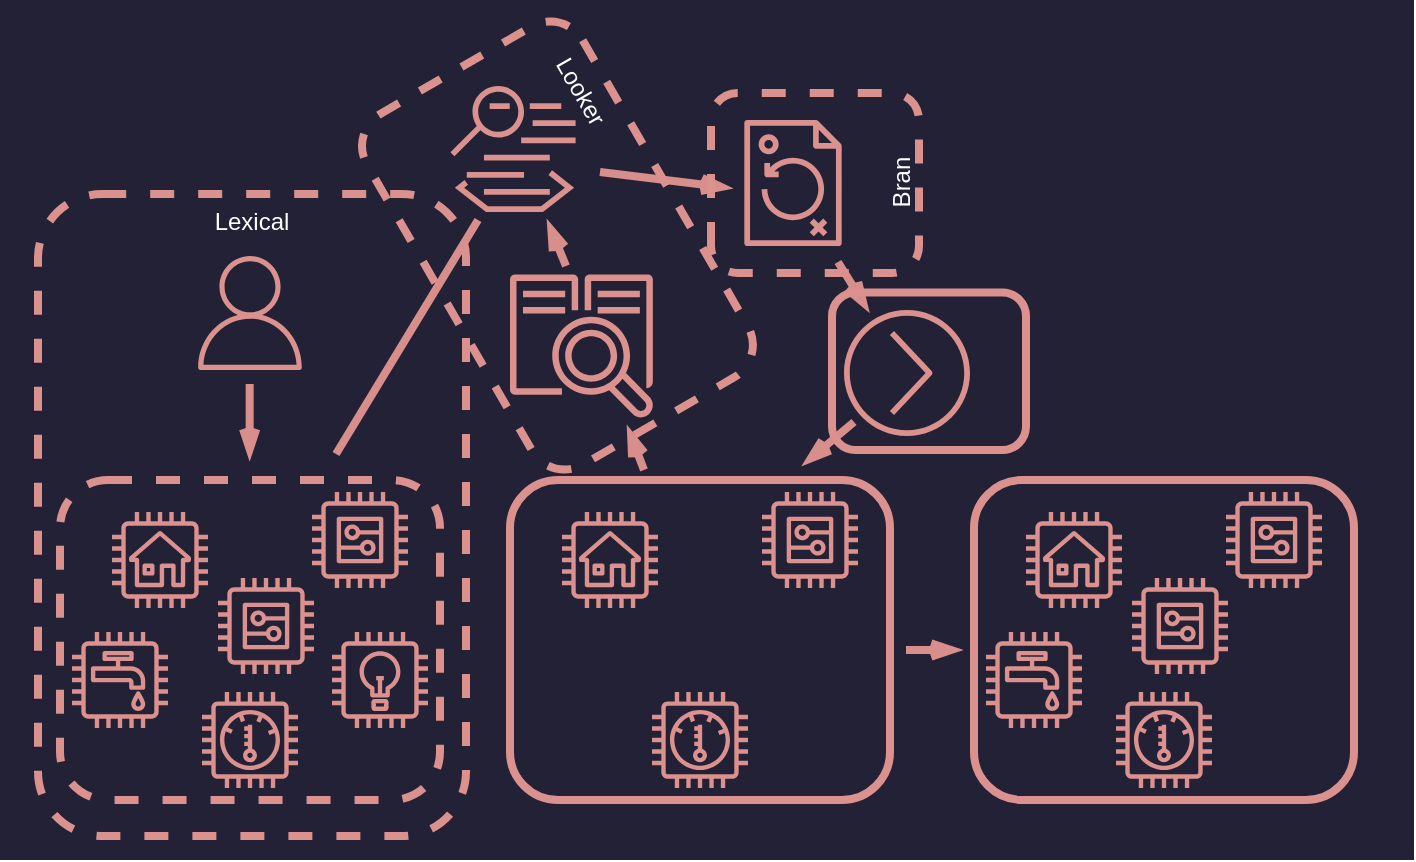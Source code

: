 <mxfile version="22.1.21" type="device">
  <diagram name="Page-1" id="ew7vi9b7o_5ddHdVxSJt">
    <mxGraphModel dx="986" dy="626" grid="0" gridSize="10" guides="1" tooltips="1" connect="1" arrows="1" fold="1" page="1" pageScale="1" pageWidth="850" pageHeight="1100" math="0" shadow="0">
      <root>
        <mxCell id="0" />
        <mxCell id="1" parent="0" />
        <mxCell id="D8u4EcH5o9218SHO7Xat-1" value="" style="group;fillColor=#232136;strokeColor=#232136;strokeWidth=60;container=0;" parent="1" vertex="1" connectable="0">
          <mxGeometry x="91" y="262" width="647" height="370" as="geometry" />
        </mxCell>
        <mxCell id="D8u4EcH5o9218SHO7Xat-2" value="" style="sketch=0;outlineConnect=0;fontColor=#232F3E;gradientColor=none;fillColor=#DB918D;strokeColor=none;dashed=0;verticalLabelPosition=bottom;verticalAlign=top;align=center;html=1;fontSize=12;fontStyle=0;aspect=fixed;pointerEvents=1;shape=mxgraph.aws4.user;container=0;fillStyle=auto;" parent="1" vertex="1">
          <mxGeometry x="157.5" y="360" width="57" height="57" as="geometry" />
        </mxCell>
        <mxCell id="D8u4EcH5o9218SHO7Xat-3" value="" style="endArrow=openThin;html=1;rounded=0;labelBackgroundColor=default;strokeColor=#D88F8C;strokeWidth=4;align=center;verticalAlign=middle;fontFamily=Helvetica;fontSize=11;fontColor=default;shape=connector;endFill=0;" parent="1" edge="1">
          <mxGeometry width="50" height="50" relative="1" as="geometry">
            <mxPoint x="185.83" y="424" as="sourcePoint" />
            <mxPoint x="185.83" y="461" as="targetPoint" />
          </mxGeometry>
        </mxCell>
        <mxCell id="D8u4EcH5o9218SHO7Xat-4" value="" style="endArrow=none;html=1;rounded=0;labelBackgroundColor=default;strokeColor=#D88F8C;strokeWidth=4;align=center;verticalAlign=middle;fontFamily=Helvetica;fontSize=11;fontColor=default;shape=connector;" parent="1" edge="1">
          <mxGeometry width="50" height="50" relative="1" as="geometry">
            <mxPoint x="229" y="459" as="sourcePoint" />
            <mxPoint x="300" y="342" as="targetPoint" />
          </mxGeometry>
        </mxCell>
        <mxCell id="D8u4EcH5o9218SHO7Xat-5" value="" style="sketch=0;outlineConnect=0;fontColor=#232F3E;gradientColor=none;fillColor=#DB918D;strokeColor=#DB918D;dashed=0;verticalLabelPosition=bottom;verticalAlign=top;align=center;html=1;fontSize=12;fontStyle=0;aspect=fixed;pointerEvents=1;shape=mxgraph.aws4.action;fontFamily=Helvetica;container=0;rotation=0;" parent="1" vertex="1">
          <mxGeometry x="483" y="387" width="63" height="63" as="geometry" />
        </mxCell>
        <mxCell id="D8u4EcH5o9218SHO7Xat-6" value="" style="endArrow=openThin;html=1;rounded=0;labelBackgroundColor=default;strokeColor=#D88F8C;strokeWidth=4;align=center;verticalAlign=middle;fontFamily=Helvetica;fontSize=11;fontColor=default;shape=connector;endFill=0;" parent="1" edge="1">
          <mxGeometry width="50" height="50" relative="1" as="geometry">
            <mxPoint x="344" y="365" as="sourcePoint" />
            <mxPoint x="335" y="343" as="targetPoint" />
          </mxGeometry>
        </mxCell>
        <mxCell id="D8u4EcH5o9218SHO7Xat-7" value="" style="sketch=0;outlineConnect=0;fontColor=#232F3E;gradientColor=none;fillColor=#DB918D;strokeColor=none;dashed=0;verticalLabelPosition=bottom;verticalAlign=top;align=center;html=1;fontSize=12;fontStyle=0;aspect=fixed;shape=mxgraph.aws4.application_discovery_service_aws_agentless_collector;rotation=0;container=0;" parent="1" vertex="1">
          <mxGeometry x="316" y="369" width="72" height="72" as="geometry" />
        </mxCell>
        <mxCell id="D8u4EcH5o9218SHO7Xat-8" value="" style="sketch=0;outlineConnect=0;fontColor=#232F3E;gradientColor=none;fillColor=#DB918D;strokeColor=none;dashed=0;verticalLabelPosition=bottom;verticalAlign=top;align=center;html=1;fontSize=12;fontStyle=0;aspect=fixed;shape=mxgraph.aws4.mainframe_modernization_analyzer;rotation=0;container=0;" parent="1" vertex="1">
          <mxGeometry x="286" y="275" width="63" height="63" as="geometry" />
        </mxCell>
        <mxCell id="D8u4EcH5o9218SHO7Xat-9" value="" style="sketch=0;outlineConnect=0;fontColor=#232F3E;gradientColor=none;fillColor=#DB918D;strokeColor=#DB918D;dashed=0;verticalLabelPosition=bottom;verticalAlign=top;align=center;html=1;fontSize=12;fontStyle=0;aspect=fixed;pointerEvents=1;shape=mxgraph.aws4.backup_plan;fontFamily=Helvetica;container=0;rotation=0;" parent="1" vertex="1">
          <mxGeometry x="426" y="292" width="63" height="63" as="geometry" />
        </mxCell>
        <mxCell id="D8u4EcH5o9218SHO7Xat-10" value="" style="endArrow=openThin;html=1;rounded=0;labelBackgroundColor=default;strokeColor=#D88F8C;strokeWidth=4;align=center;verticalAlign=middle;fontFamily=Helvetica;fontSize=11;fontColor=default;shape=connector;endFill=0;" parent="1" edge="1">
          <mxGeometry width="50" height="50" relative="1" as="geometry">
            <mxPoint x="383" y="467" as="sourcePoint" />
            <mxPoint x="375" y="446" as="targetPoint" />
          </mxGeometry>
        </mxCell>
        <mxCell id="D8u4EcH5o9218SHO7Xat-11" value="" style="endArrow=none;html=1;rounded=0;labelBackgroundColor=default;strokeColor=#D88F8C;strokeWidth=4;align=center;verticalAlign=middle;fontFamily=Helvetica;fontSize=11;fontColor=default;shape=connector;endFill=0;startArrow=openThin;startFill=0;" parent="1" edge="1">
          <mxGeometry width="50" height="50" relative="1" as="geometry">
            <mxPoint x="426" y="326" as="sourcePoint" />
            <mxPoint x="361" y="318" as="targetPoint" />
          </mxGeometry>
        </mxCell>
        <mxCell id="D8u4EcH5o9218SHO7Xat-12" value="" style="endArrow=none;html=1;rounded=0;labelBackgroundColor=default;strokeColor=#D88F8C;strokeWidth=4;align=center;verticalAlign=middle;fontFamily=Helvetica;fontSize=11;fontColor=default;shape=connector;startArrow=openThin;startFill=0;" parent="1" source="D8u4EcH5o9218SHO7Xat-5" edge="1">
          <mxGeometry width="50" height="50" relative="1" as="geometry">
            <mxPoint x="514" y="378" as="sourcePoint" />
            <mxPoint x="480" y="363" as="targetPoint" />
          </mxGeometry>
        </mxCell>
        <mxCell id="D8u4EcH5o9218SHO7Xat-13" value="" style="endArrow=openThin;html=1;rounded=0;labelBackgroundColor=default;strokeColor=#D88F8C;strokeWidth=4;align=center;verticalAlign=middle;fontFamily=Helvetica;fontSize=11;fontColor=default;shape=connector;endFill=0;" parent="1" edge="1">
          <mxGeometry width="50" height="50" relative="1" as="geometry">
            <mxPoint x="514" y="557" as="sourcePoint" />
            <mxPoint x="541" y="557" as="targetPoint" />
          </mxGeometry>
        </mxCell>
        <mxCell id="D8u4EcH5o9218SHO7Xat-14" value="" style="endArrow=none;html=1;rounded=0;labelBackgroundColor=default;strokeColor=#D88F8C;strokeWidth=4;align=center;verticalAlign=middle;fontFamily=Helvetica;fontSize=11;fontColor=default;shape=connector;startArrow=openThin;startFill=0;" parent="1" edge="1">
          <mxGeometry width="50" height="50" relative="1" as="geometry">
            <mxPoint x="463" y="464" as="sourcePoint" />
            <mxPoint x="488" y="443" as="targetPoint" />
          </mxGeometry>
        </mxCell>
        <mxCell id="D8u4EcH5o9218SHO7Xat-15" value="" style="group;strokeColor=#DB918D;rounded=1;strokeWidth=4;container=0;" parent="1" vertex="1" connectable="0">
          <mxGeometry x="316" y="472" width="190" height="160" as="geometry" />
        </mxCell>
        <mxCell id="D8u4EcH5o9218SHO7Xat-16" value="" style="sketch=0;outlineConnect=0;fontColor=#232F3E;gradientColor=none;strokeColor=#DB918D;fillColor=none;dashed=0;verticalLabelPosition=bottom;verticalAlign=top;align=center;html=1;fontSize=12;fontStyle=0;aspect=fixed;shape=mxgraph.aws4.resourceIcon;resIcon=mxgraph.aws4.house;fontFamily=Helvetica;container=0;" parent="1" vertex="1">
          <mxGeometry x="336" y="482" width="60" height="60" as="geometry" />
        </mxCell>
        <mxCell id="D8u4EcH5o9218SHO7Xat-17" value="" style="sketch=0;outlineConnect=0;fontColor=#232F3E;gradientColor=none;strokeColor=#DB918D;fillColor=none;dashed=0;verticalLabelPosition=bottom;verticalAlign=top;align=center;html=1;fontSize=12;fontStyle=0;aspect=fixed;shape=mxgraph.aws4.resourceIcon;resIcon=mxgraph.aws4.thermostat;fontFamily=Helvetica;container=0;" parent="1" vertex="1">
          <mxGeometry x="381" y="572" width="60" height="60" as="geometry" />
        </mxCell>
        <mxCell id="D8u4EcH5o9218SHO7Xat-18" value="" style="sketch=0;outlineConnect=0;fontColor=#232F3E;gradientColor=none;strokeColor=#DB918D;fillColor=none;dashed=0;verticalLabelPosition=bottom;verticalAlign=top;align=center;html=1;fontSize=12;fontStyle=0;aspect=fixed;shape=mxgraph.aws4.resourceIcon;resIcon=mxgraph.aws4.generic;fontFamily=Helvetica;container=0;" parent="1" vertex="1">
          <mxGeometry x="436" y="472" width="60" height="60" as="geometry" />
        </mxCell>
        <mxCell id="D8u4EcH5o9218SHO7Xat-19" value="" style="group;strokeColor=#DB918D;rounded=1;strokeWidth=4;container=0;dashed=1;" parent="1" vertex="1" connectable="0">
          <mxGeometry x="91" y="472" width="190" height="160" as="geometry" />
        </mxCell>
        <mxCell id="D8u4EcH5o9218SHO7Xat-20" value="" style="sketch=0;outlineConnect=0;fontColor=#232F3E;gradientColor=none;strokeColor=#DB918D;fillColor=none;dashed=0;verticalLabelPosition=bottom;verticalAlign=top;align=center;html=1;fontSize=12;fontStyle=0;aspect=fixed;shape=mxgraph.aws4.resourceIcon;resIcon=mxgraph.aws4.lightbulb;fontFamily=Helvetica;container=0;" parent="1" vertex="1">
          <mxGeometry x="221" y="542" width="60" height="60" as="geometry" />
        </mxCell>
        <mxCell id="D8u4EcH5o9218SHO7Xat-21" value="" style="sketch=0;outlineConnect=0;fontColor=#232F3E;gradientColor=none;strokeColor=#DB918D;fillColor=none;dashed=0;verticalLabelPosition=bottom;verticalAlign=top;align=center;html=1;fontSize=12;fontStyle=0;aspect=fixed;shape=mxgraph.aws4.resourceIcon;resIcon=mxgraph.aws4.house;fontFamily=Helvetica;container=0;" parent="1" vertex="1">
          <mxGeometry x="111" y="482" width="60" height="60" as="geometry" />
        </mxCell>
        <mxCell id="D8u4EcH5o9218SHO7Xat-22" value="" style="sketch=0;outlineConnect=0;fontColor=#232F3E;gradientColor=none;strokeColor=#DB918D;fillColor=none;dashed=0;verticalLabelPosition=bottom;verticalAlign=top;align=center;html=1;fontSize=12;fontStyle=0;aspect=fixed;shape=mxgraph.aws4.resourceIcon;resIcon=mxgraph.aws4.thermostat;fontFamily=Helvetica;container=0;" parent="1" vertex="1">
          <mxGeometry x="156" y="572" width="60" height="60" as="geometry" />
        </mxCell>
        <mxCell id="D8u4EcH5o9218SHO7Xat-23" value="" style="sketch=0;outlineConnect=0;fontColor=#232F3E;gradientColor=none;strokeColor=#DB918D;fillColor=none;dashed=0;verticalLabelPosition=bottom;verticalAlign=top;align=center;html=1;fontSize=12;fontStyle=0;aspect=fixed;shape=mxgraph.aws4.resourceIcon;resIcon=mxgraph.aws4.generic;fontFamily=Helvetica;container=0;" parent="1" vertex="1">
          <mxGeometry x="211" y="472" width="60" height="60" as="geometry" />
        </mxCell>
        <mxCell id="D8u4EcH5o9218SHO7Xat-24" value="" style="sketch=0;outlineConnect=0;fontColor=#232F3E;gradientColor=none;strokeColor=#DB918D;fillColor=none;dashed=0;verticalLabelPosition=bottom;verticalAlign=top;align=center;html=1;fontSize=12;fontStyle=0;aspect=fixed;shape=mxgraph.aws4.resourceIcon;resIcon=mxgraph.aws4.utility;fontFamily=Helvetica;container=0;" parent="1" vertex="1">
          <mxGeometry x="91" y="542" width="60" height="60" as="geometry" />
        </mxCell>
        <mxCell id="D8u4EcH5o9218SHO7Xat-25" value="" style="sketch=0;outlineConnect=0;fontColor=#232F3E;gradientColor=none;strokeColor=#DB918D;fillColor=none;dashed=0;verticalLabelPosition=bottom;verticalAlign=top;align=center;html=1;fontSize=12;fontStyle=0;aspect=fixed;shape=mxgraph.aws4.resourceIcon;resIcon=mxgraph.aws4.generic;fontFamily=Helvetica;container=0;" parent="1" vertex="1">
          <mxGeometry x="164" y="515" width="60" height="60" as="geometry" />
        </mxCell>
        <mxCell id="D8u4EcH5o9218SHO7Xat-26" value="" style="group;strokeColor=#DB918D;rounded=1;strokeWidth=4;container=0;" parent="1" vertex="1" connectable="0">
          <mxGeometry x="548" y="472" width="190" height="160" as="geometry" />
        </mxCell>
        <mxCell id="D8u4EcH5o9218SHO7Xat-27" value="" style="sketch=0;outlineConnect=0;fontColor=#232F3E;gradientColor=none;strokeColor=#DB918D;fillColor=none;dashed=0;verticalLabelPosition=bottom;verticalAlign=top;align=center;html=1;fontSize=12;fontStyle=0;aspect=fixed;shape=mxgraph.aws4.resourceIcon;resIcon=mxgraph.aws4.house;fontFamily=Helvetica;container=0;" parent="1" vertex="1">
          <mxGeometry x="568" y="482" width="60" height="60" as="geometry" />
        </mxCell>
        <mxCell id="D8u4EcH5o9218SHO7Xat-28" value="" style="sketch=0;outlineConnect=0;fontColor=#232F3E;gradientColor=none;strokeColor=#DB918D;fillColor=none;dashed=0;verticalLabelPosition=bottom;verticalAlign=top;align=center;html=1;fontSize=12;fontStyle=0;aspect=fixed;shape=mxgraph.aws4.resourceIcon;resIcon=mxgraph.aws4.thermostat;fontFamily=Helvetica;container=0;" parent="1" vertex="1">
          <mxGeometry x="613" y="572" width="60" height="60" as="geometry" />
        </mxCell>
        <mxCell id="D8u4EcH5o9218SHO7Xat-29" value="" style="sketch=0;outlineConnect=0;fontColor=#232F3E;gradientColor=none;strokeColor=#DB918D;fillColor=none;dashed=0;verticalLabelPosition=bottom;verticalAlign=top;align=center;html=1;fontSize=12;fontStyle=0;aspect=fixed;shape=mxgraph.aws4.resourceIcon;resIcon=mxgraph.aws4.generic;fontFamily=Helvetica;container=0;" parent="1" vertex="1">
          <mxGeometry x="668" y="472" width="60" height="60" as="geometry" />
        </mxCell>
        <mxCell id="D8u4EcH5o9218SHO7Xat-30" value="" style="sketch=0;outlineConnect=0;fontColor=#232F3E;gradientColor=none;strokeColor=#DB918D;fillColor=none;dashed=0;verticalLabelPosition=bottom;verticalAlign=top;align=center;html=1;fontSize=12;fontStyle=0;aspect=fixed;shape=mxgraph.aws4.resourceIcon;resIcon=mxgraph.aws4.utility;fontFamily=Helvetica;container=0;" parent="1" vertex="1">
          <mxGeometry x="548" y="542" width="60" height="60" as="geometry" />
        </mxCell>
        <mxCell id="D8u4EcH5o9218SHO7Xat-31" value="" style="sketch=0;outlineConnect=0;fontColor=#232F3E;gradientColor=none;strokeColor=#DB918D;fillColor=none;dashed=0;verticalLabelPosition=bottom;verticalAlign=top;align=center;html=1;fontSize=12;fontStyle=0;aspect=fixed;shape=mxgraph.aws4.resourceIcon;resIcon=mxgraph.aws4.generic;fontFamily=Helvetica;container=0;" parent="1" vertex="1">
          <mxGeometry x="621" y="515" width="60" height="60" as="geometry" />
        </mxCell>
        <mxCell id="D8u4EcH5o9218SHO7Xat-32" value="Lexical" style="rounded=1;whiteSpace=wrap;html=1;fontFamily=Helvetica;fontSize=12;fontColor=#FFFFFF;fillColor=none;strokeWidth=4;strokeColor=#DB918D;verticalAlign=top;dashed=1;" parent="1" vertex="1">
          <mxGeometry x="80" y="329" width="214" height="321" as="geometry" />
        </mxCell>
        <mxCell id="erhcOJaxjRZR7KmQTG6N-1" value="&amp;nbsp; &amp;nbsp; &amp;nbsp; Looker" style="rounded=1;whiteSpace=wrap;html=1;strokeColor=#DB918D;strokeWidth=4;align=left;verticalAlign=top;fontFamily=Helvetica;fontSize=12;fontColor=#FFFFFF;fillColor=none;rotation=60;dashed=1;" vertex="1" parent="1">
          <mxGeometry x="238.46" y="292.5" width="202.54" height="124.5" as="geometry" />
        </mxCell>
        <mxCell id="erhcOJaxjRZR7KmQTG6N-4" value="Bran" style="rounded=1;whiteSpace=wrap;html=1;strokeColor=#DB918D;strokeWidth=4;align=center;verticalAlign=bottom;fontFamily=Helvetica;fontSize=12;fontColor=#FFFFFF;fillColor=none;rotation=-90;dashed=1;" vertex="1" parent="1">
          <mxGeometry x="423.5" y="271.5" width="90" height="104" as="geometry" />
        </mxCell>
        <mxCell id="erhcOJaxjRZR7KmQTG6N-6" value="" style="rounded=1;whiteSpace=wrap;html=1;strokeColor=#DB918D;strokeWidth=4;align=center;verticalAlign=middle;fontFamily=Helvetica;fontSize=12;fontColor=#FFFFFF;fillColor=none;" vertex="1" parent="1">
          <mxGeometry x="477" y="378.25" width="97" height="78.75" as="geometry" />
        </mxCell>
      </root>
    </mxGraphModel>
  </diagram>
</mxfile>
